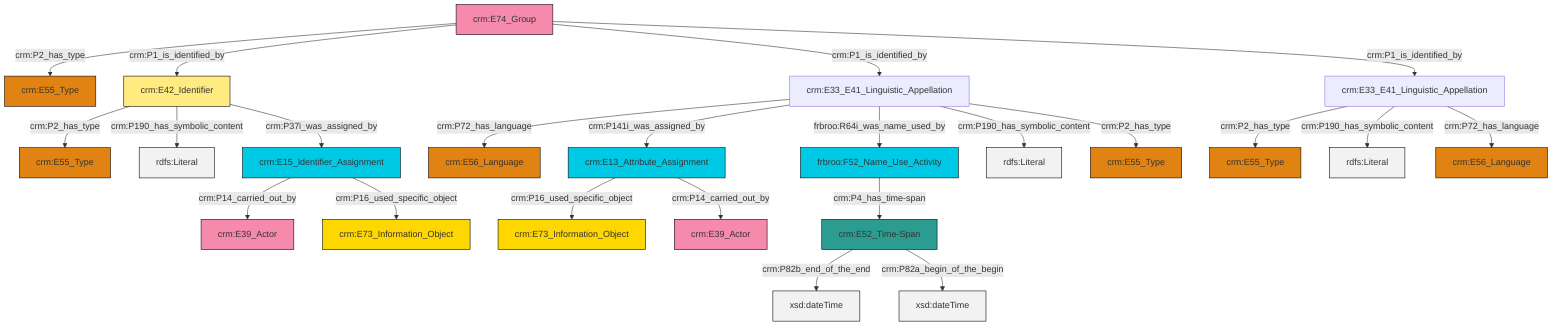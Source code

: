 graph TD
classDef Literal fill:#f2f2f2,stroke:#000000;
classDef CRM_Entity fill:#FFFFFF,stroke:#000000;
classDef Temporal_Entity fill:#00C9E6, stroke:#000000;
classDef Type fill:#E18312, stroke:#000000;
classDef Time-Span fill:#2C9C91, stroke:#000000;
classDef Appellation fill:#FFEB7F, stroke:#000000;
classDef Place fill:#008836, stroke:#000000;
classDef Persistent_Item fill:#B266B2, stroke:#000000;
classDef Conceptual_Object fill:#FFD700, stroke:#000000;
classDef Physical_Thing fill:#D2B48C, stroke:#000000;
classDef Actor fill:#f58aad, stroke:#000000;
classDef PC_Classes fill:#4ce600, stroke:#000000;
classDef Multi fill:#cccccc,stroke:#000000;

0["crm:E15_Identifier_Assignment"]:::Temporal_Entity -->|crm:P14_carried_out_by| 1["crm:E39_Actor"]:::Actor
4["crm:E13_Attribute_Assignment"]:::Temporal_Entity -->|crm:P16_used_specific_object| 5["crm:E73_Information_Object"]:::Conceptual_Object
6["crm:E52_Time-Span"]:::Time-Span -->|crm:P82b_end_of_the_end| 7[xsd:dateTime]:::Literal
8["crm:E33_E41_Linguistic_Appellation"]:::Default -->|crm:P2_has_type| 2["crm:E55_Type"]:::Type
9["crm:E33_E41_Linguistic_Appellation"]:::Default -->|crm:P72_has_language| 10["crm:E56_Language"]:::Type
11["crm:E74_Group"]:::Actor -->|crm:P2_has_type| 12["crm:E55_Type"]:::Type
13["crm:E42_Identifier"]:::Appellation -->|crm:P2_has_type| 14["crm:E55_Type"]:::Type
13["crm:E42_Identifier"]:::Appellation -->|crm:P190_has_symbolic_content| 15[rdfs:Literal]:::Literal
9["crm:E33_E41_Linguistic_Appellation"]:::Default -->|crm:P141i_was_assigned_by| 4["crm:E13_Attribute_Assignment"]:::Temporal_Entity
9["crm:E33_E41_Linguistic_Appellation"]:::Default -->|frbroo:R64i_was_name_used_by| 16["frbroo:F52_Name_Use_Activity"]:::Temporal_Entity
16["frbroo:F52_Name_Use_Activity"]:::Temporal_Entity -->|crm:P4_has_time-span| 6["crm:E52_Time-Span"]:::Time-Span
9["crm:E33_E41_Linguistic_Appellation"]:::Default -->|crm:P190_has_symbolic_content| 20[rdfs:Literal]:::Literal
9["crm:E33_E41_Linguistic_Appellation"]:::Default -->|crm:P2_has_type| 28["crm:E55_Type"]:::Type
4["crm:E13_Attribute_Assignment"]:::Temporal_Entity -->|crm:P14_carried_out_by| 30["crm:E39_Actor"]:::Actor
8["crm:E33_E41_Linguistic_Appellation"]:::Default -->|crm:P190_has_symbolic_content| 31[rdfs:Literal]:::Literal
13["crm:E42_Identifier"]:::Appellation -->|crm:P37i_was_assigned_by| 0["crm:E15_Identifier_Assignment"]:::Temporal_Entity
11["crm:E74_Group"]:::Actor -->|crm:P1_is_identified_by| 13["crm:E42_Identifier"]:::Appellation
6["crm:E52_Time-Span"]:::Time-Span -->|crm:P82a_begin_of_the_begin| 41[xsd:dateTime]:::Literal
11["crm:E74_Group"]:::Actor -->|crm:P1_is_identified_by| 9["crm:E33_E41_Linguistic_Appellation"]:::Default
11["crm:E74_Group"]:::Actor -->|crm:P1_is_identified_by| 8["crm:E33_E41_Linguistic_Appellation"]:::Default
8["crm:E33_E41_Linguistic_Appellation"]:::Default -->|crm:P72_has_language| 18["crm:E56_Language"]:::Type
0["crm:E15_Identifier_Assignment"]:::Temporal_Entity -->|crm:P16_used_specific_object| 21["crm:E73_Information_Object"]:::Conceptual_Object